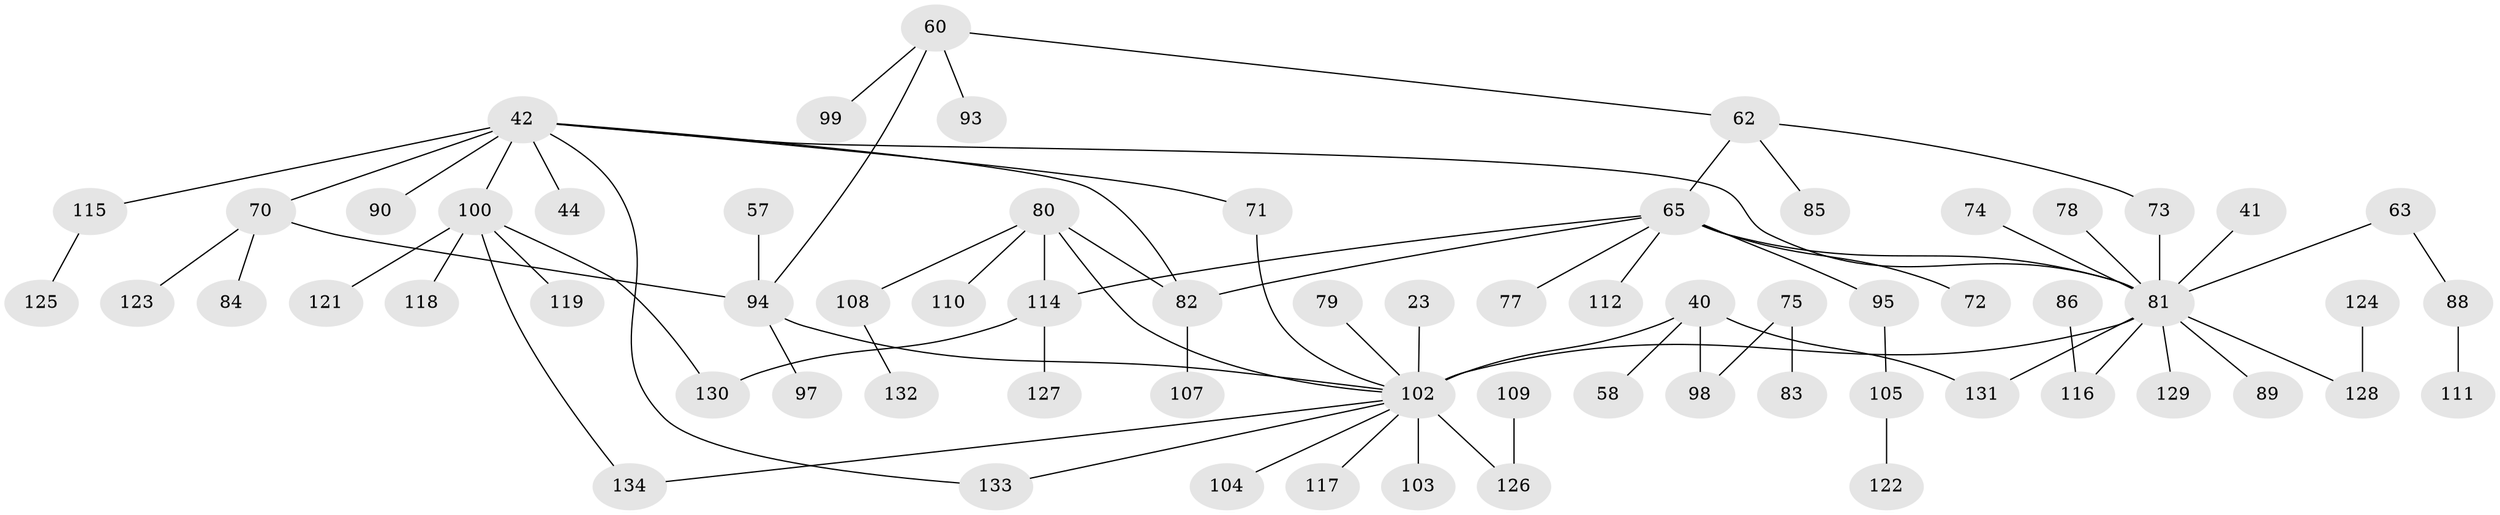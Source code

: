 // original degree distribution, {2: 0.23134328358208955, 9: 0.007462686567164179, 7: 0.007462686567164179, 5: 0.05970149253731343, 3: 0.15671641791044777, 6: 0.014925373134328358, 4: 0.09701492537313433, 1: 0.4253731343283582}
// Generated by graph-tools (version 1.1) at 2025/41/03/09/25 04:41:18]
// undirected, 67 vertices, 77 edges
graph export_dot {
graph [start="1"]
  node [color=gray90,style=filled];
  23;
  40 [super="+12+26"];
  41;
  42 [super="+5+6+37"];
  44;
  57;
  58;
  60;
  62;
  63 [super="+30"];
  65 [super="+39"];
  70;
  71 [super="+20"];
  72;
  73 [super="+24+51+55"];
  74 [super="+14"];
  75;
  77;
  78 [super="+50"];
  79;
  80 [super="+56"];
  81 [super="+13"];
  82 [super="+45"];
  83;
  84;
  85;
  86;
  88;
  89 [super="+49"];
  90;
  93;
  94 [super="+91"];
  95;
  97;
  98 [super="+66"];
  99;
  100 [super="+54+61"];
  102 [super="+76+96+67+52"];
  103;
  104;
  105;
  107;
  108;
  109;
  110;
  111;
  112;
  114 [super="+68"];
  115 [super="+46+101"];
  116 [super="+69"];
  117;
  118;
  119;
  121;
  122;
  123;
  124;
  125;
  126 [super="+106"];
  127;
  128 [super="+87"];
  129;
  130 [super="+120"];
  131 [super="+113"];
  132;
  133 [super="+27"];
  134;
  23 -- 102;
  40 -- 58;
  40 -- 98;
  40 -- 131;
  40 -- 102 [weight=3];
  41 -- 81;
  42 -- 70;
  42 -- 44;
  42 -- 133;
  42 -- 71;
  42 -- 90;
  42 -- 100 [weight=2];
  42 -- 115;
  42 -- 82;
  42 -- 81;
  57 -- 94;
  60 -- 62;
  60 -- 93;
  60 -- 99;
  60 -- 94;
  62 -- 85;
  62 -- 73;
  62 -- 65;
  63 -- 88;
  63 -- 81;
  65 -- 77;
  65 -- 112;
  65 -- 72;
  65 -- 95;
  65 -- 82;
  65 -- 81 [weight=2];
  65 -- 114;
  70 -- 84;
  70 -- 123;
  70 -- 94;
  71 -- 102;
  73 -- 81;
  74 -- 81;
  75 -- 83;
  75 -- 98;
  78 -- 81;
  79 -- 102;
  80 -- 110;
  80 -- 82;
  80 -- 114;
  80 -- 102;
  80 -- 108;
  81 -- 102 [weight=4];
  81 -- 128;
  81 -- 129;
  81 -- 131;
  81 -- 116;
  81 -- 89;
  82 -- 107;
  86 -- 116;
  88 -- 111;
  94 -- 97;
  94 -- 102;
  95 -- 105;
  100 -- 119;
  100 -- 134;
  100 -- 118;
  100 -- 121;
  100 -- 130;
  102 -- 134;
  102 -- 104;
  102 -- 117;
  102 -- 133;
  102 -- 103;
  102 -- 126;
  105 -- 122;
  108 -- 132;
  109 -- 126;
  114 -- 127;
  114 -- 130;
  115 -- 125;
  124 -- 128;
}
